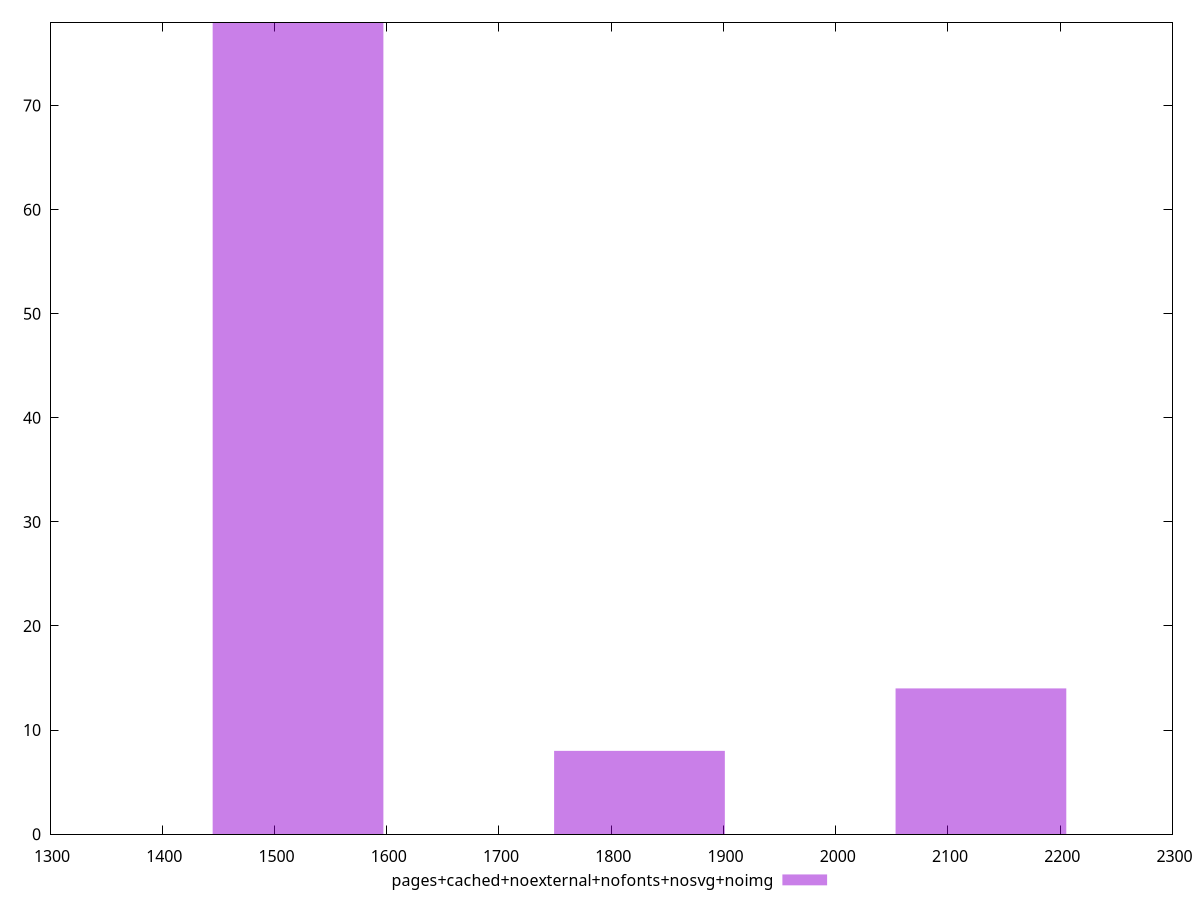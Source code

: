 $_pagesCachedNoexternalNofontsNosvgNoimg <<EOF
1520.9560107743687 78
2129.338415084116 14
1825.1472129292424 8
EOF
set key outside below
set terminal pngcairo
set output "report_00004_2020-11-02T20-21-41.718Z/first-contentful-paint/pages+cached+noexternal+nofonts+nosvg+noimg//raw_hist.png"
set yrange [0:78]
set boxwidth 152.09560107743687
set style fill transparent solid 0.5 noborder
plot $_pagesCachedNoexternalNofontsNosvgNoimg title "pages+cached+noexternal+nofonts+nosvg+noimg" with boxes ,
